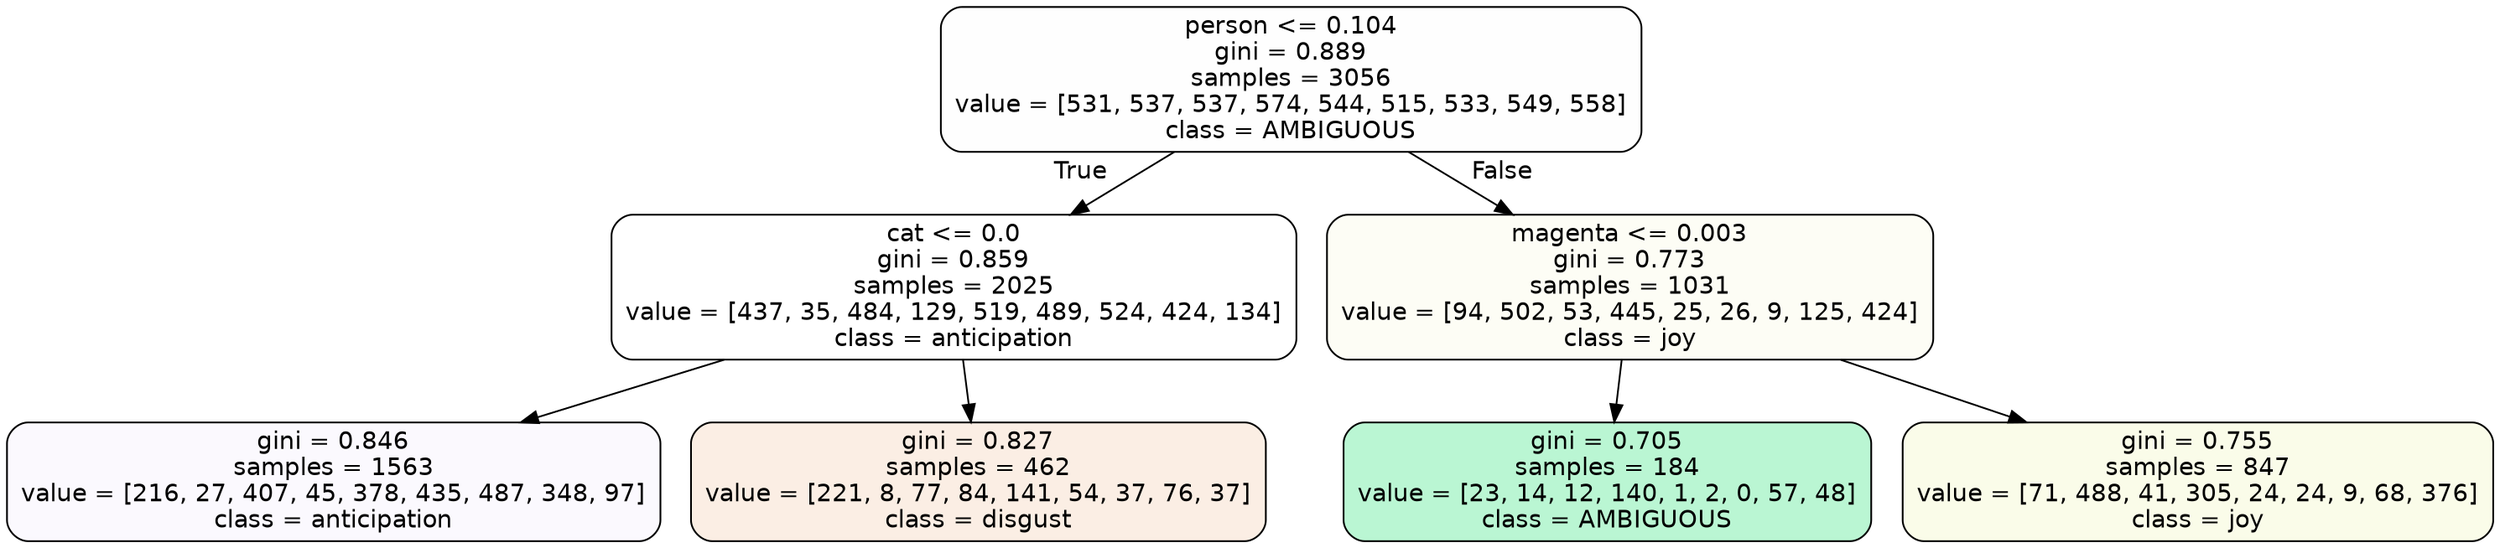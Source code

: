 digraph Tree {
node [shape=box, style="filled, rounded", color="black", fontname=helvetica] ;
edge [fontname=helvetica] ;
0 [label="person <= 0.104\ngini = 0.889\nsamples = 3056\nvalue = [531, 537, 537, 574, 544, 515, 533, 549, 558]\nclass = AMBIGUOUS", fillcolor="#39e58101"] ;
1 [label="cat <= 0.0\ngini = 0.859\nsamples = 2025\nvalue = [437, 35, 484, 129, 519, 489, 524, 424, 134]\nclass = anticipation", fillcolor="#8139e500"] ;
0 -> 1 [labeldistance=2.5, labelangle=45, headlabel="True"] ;
2 [label="gini = 0.846\nsamples = 1563\nvalue = [216, 27, 407, 45, 378, 435, 487, 348, 97]\nclass = anticipation", fillcolor="#8139e507"] ;
1 -> 2 ;
3 [label="gini = 0.827\nsamples = 462\nvalue = [221, 8, 77, 84, 141, 54, 37, 76, 37]\nclass = disgust", fillcolor="#e5813922"] ;
1 -> 3 ;
4 [label="magenta <= 0.003\ngini = 0.773\nsamples = 1031\nvalue = [94, 502, 53, 445, 25, 26, 9, 125, 424]\nclass = joy", fillcolor="#d7e5390c"] ;
0 -> 4 [labeldistance=2.5, labelangle=-45, headlabel="False"] ;
5 [label="gini = 0.705\nsamples = 184\nvalue = [23, 14, 12, 140, 1, 2, 0, 57, 48]\nclass = AMBIGUOUS", fillcolor="#39e58158"] ;
4 -> 5 ;
6 [label="gini = 0.755\nsamples = 847\nvalue = [71, 488, 41, 305, 24, 24, 9, 68, 376]\nclass = joy", fillcolor="#d7e5391c"] ;
4 -> 6 ;
}